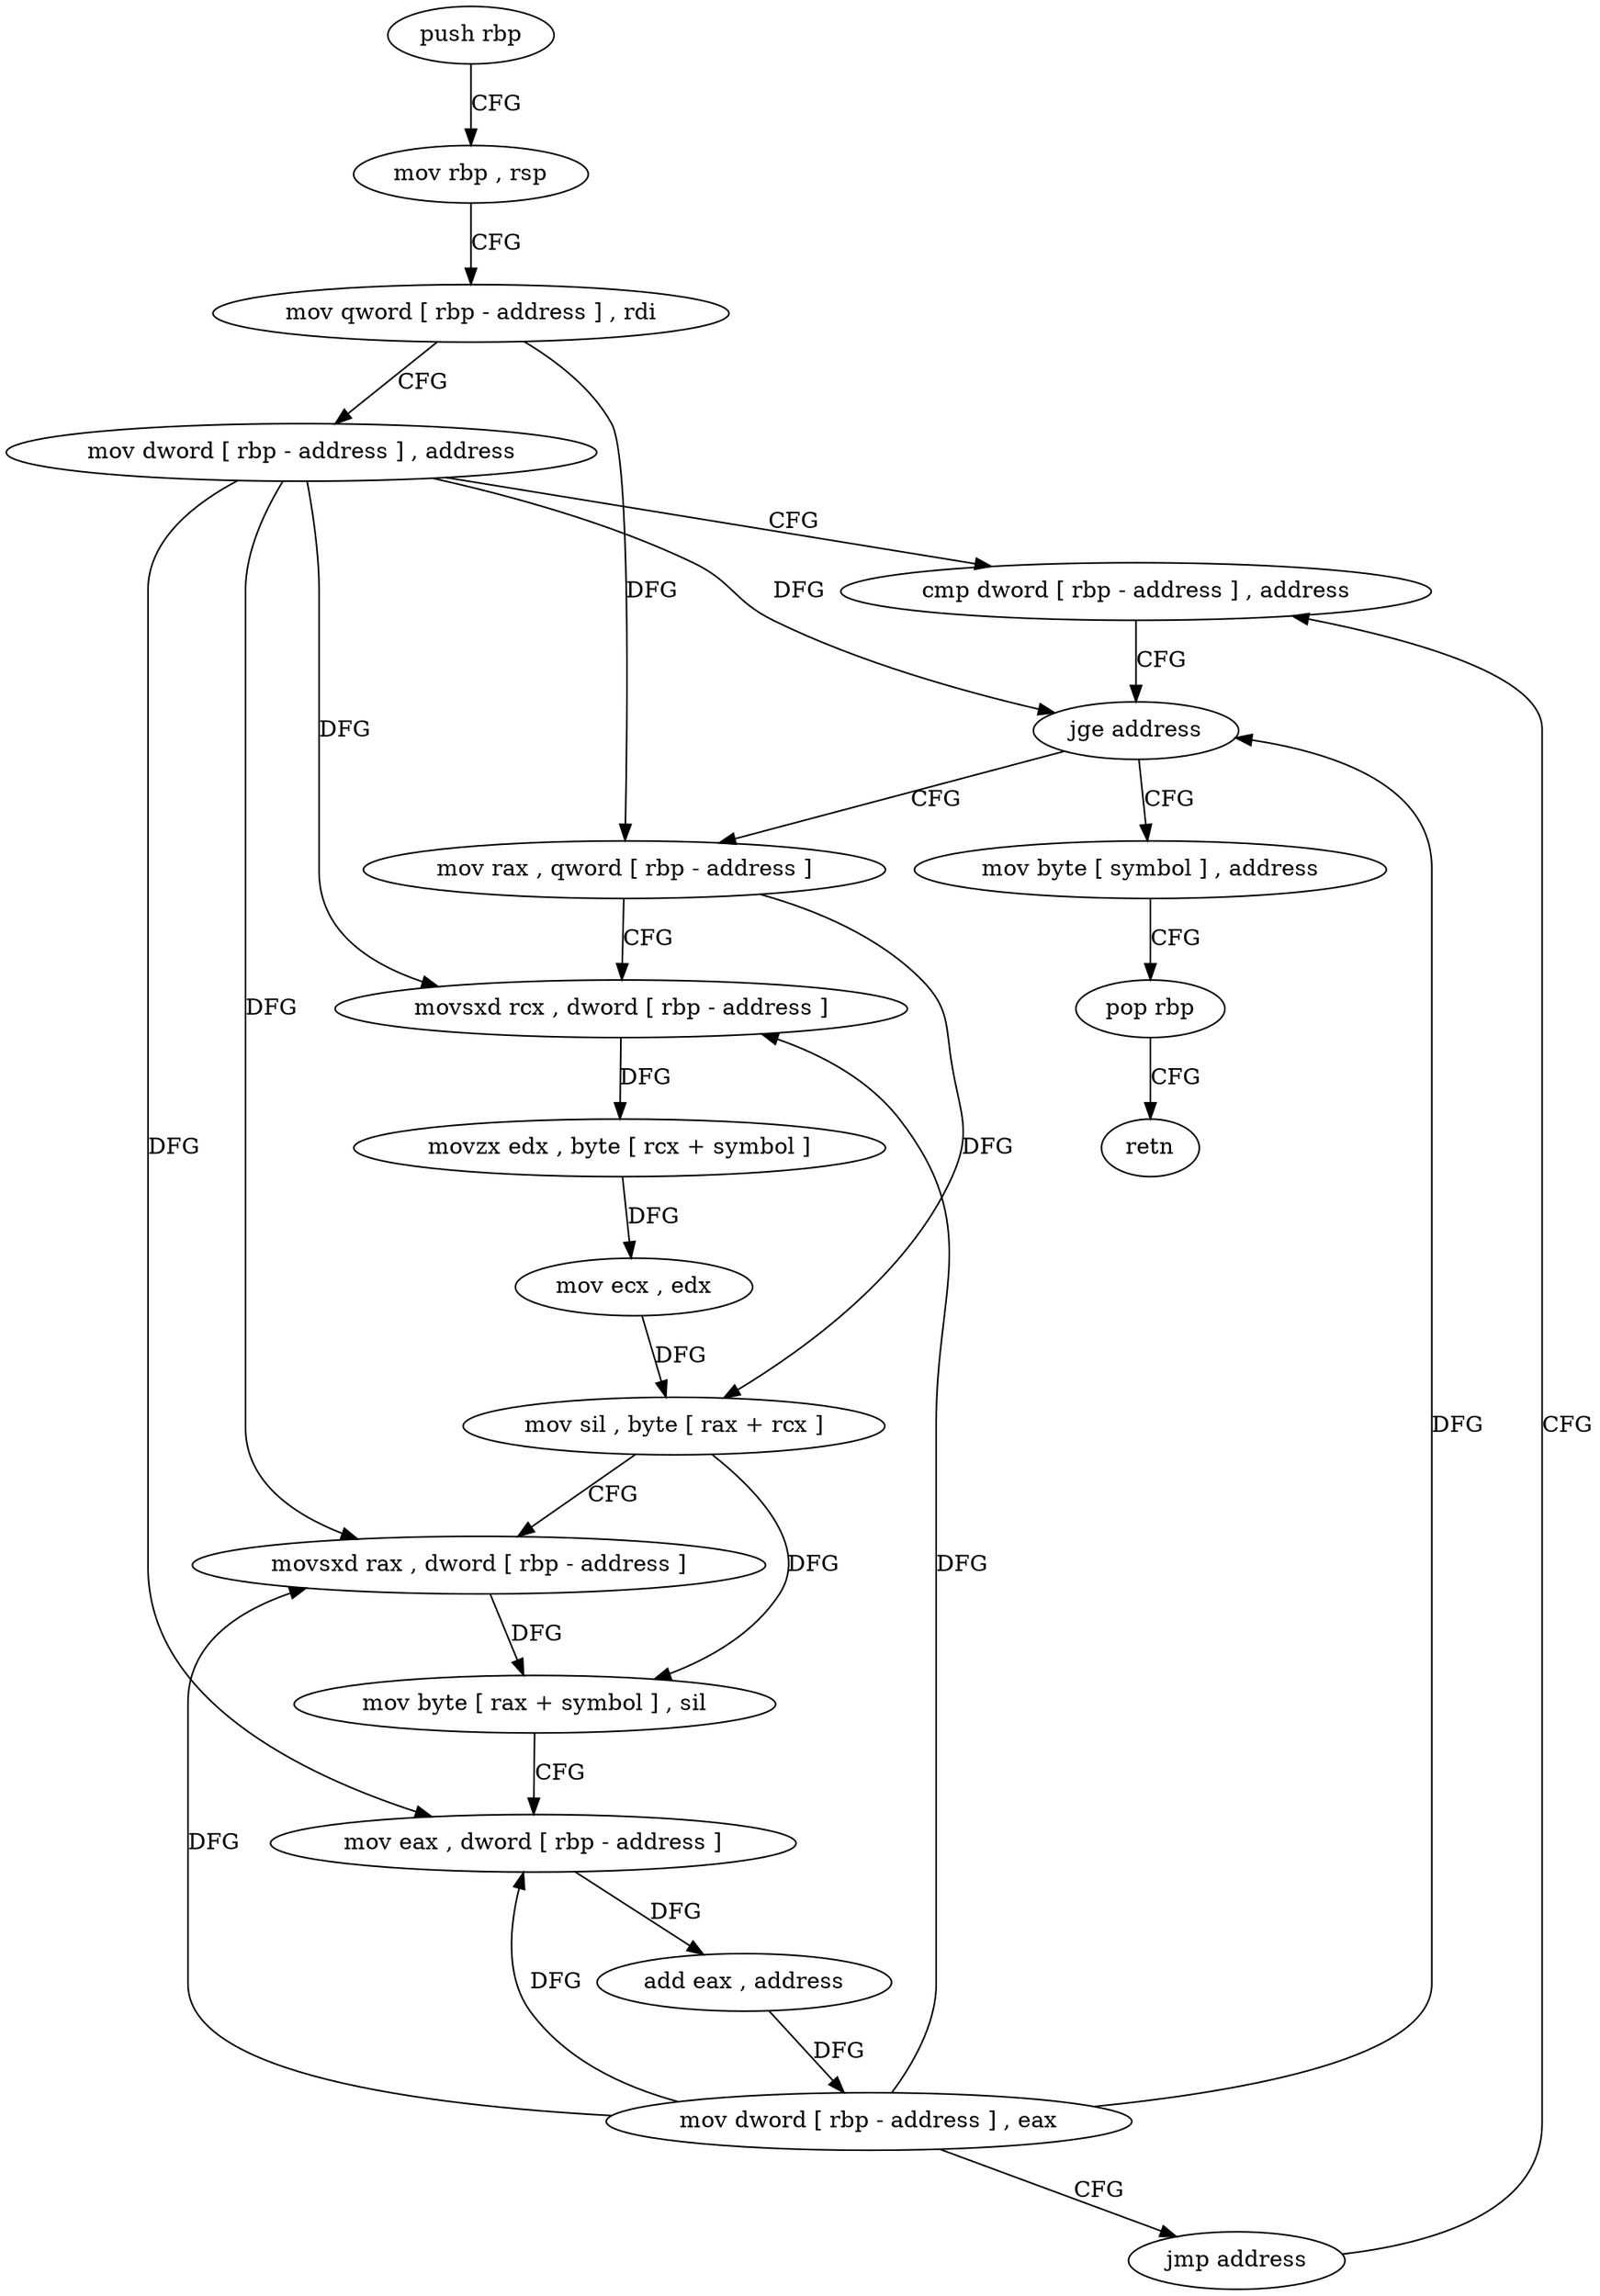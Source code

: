 digraph "func" {
"4240480" [label = "push rbp" ]
"4240481" [label = "mov rbp , rsp" ]
"4240484" [label = "mov qword [ rbp - address ] , rdi" ]
"4240488" [label = "mov dword [ rbp - address ] , address" ]
"4240495" [label = "cmp dword [ rbp - address ] , address" ]
"4240556" [label = "mov byte [ symbol ] , address" ]
"4240564" [label = "pop rbp" ]
"4240565" [label = "retn" ]
"4240508" [label = "mov rax , qword [ rbp - address ]" ]
"4240512" [label = "movsxd rcx , dword [ rbp - address ]" ]
"4240516" [label = "movzx edx , byte [ rcx + symbol ]" ]
"4240524" [label = "mov ecx , edx" ]
"4240526" [label = "mov sil , byte [ rax + rcx ]" ]
"4240530" [label = "movsxd rax , dword [ rbp - address ]" ]
"4240534" [label = "mov byte [ rax + symbol ] , sil" ]
"4240542" [label = "mov eax , dword [ rbp - address ]" ]
"4240545" [label = "add eax , address" ]
"4240548" [label = "mov dword [ rbp - address ] , eax" ]
"4240551" [label = "jmp address" ]
"4240502" [label = "jge address" ]
"4240480" -> "4240481" [ label = "CFG" ]
"4240481" -> "4240484" [ label = "CFG" ]
"4240484" -> "4240488" [ label = "CFG" ]
"4240484" -> "4240508" [ label = "DFG" ]
"4240488" -> "4240495" [ label = "CFG" ]
"4240488" -> "4240502" [ label = "DFG" ]
"4240488" -> "4240512" [ label = "DFG" ]
"4240488" -> "4240530" [ label = "DFG" ]
"4240488" -> "4240542" [ label = "DFG" ]
"4240495" -> "4240502" [ label = "CFG" ]
"4240556" -> "4240564" [ label = "CFG" ]
"4240564" -> "4240565" [ label = "CFG" ]
"4240508" -> "4240512" [ label = "CFG" ]
"4240508" -> "4240526" [ label = "DFG" ]
"4240512" -> "4240516" [ label = "DFG" ]
"4240516" -> "4240524" [ label = "DFG" ]
"4240524" -> "4240526" [ label = "DFG" ]
"4240526" -> "4240530" [ label = "CFG" ]
"4240526" -> "4240534" [ label = "DFG" ]
"4240530" -> "4240534" [ label = "DFG" ]
"4240534" -> "4240542" [ label = "CFG" ]
"4240542" -> "4240545" [ label = "DFG" ]
"4240545" -> "4240548" [ label = "DFG" ]
"4240548" -> "4240551" [ label = "CFG" ]
"4240548" -> "4240502" [ label = "DFG" ]
"4240548" -> "4240512" [ label = "DFG" ]
"4240548" -> "4240530" [ label = "DFG" ]
"4240548" -> "4240542" [ label = "DFG" ]
"4240551" -> "4240495" [ label = "CFG" ]
"4240502" -> "4240556" [ label = "CFG" ]
"4240502" -> "4240508" [ label = "CFG" ]
}
